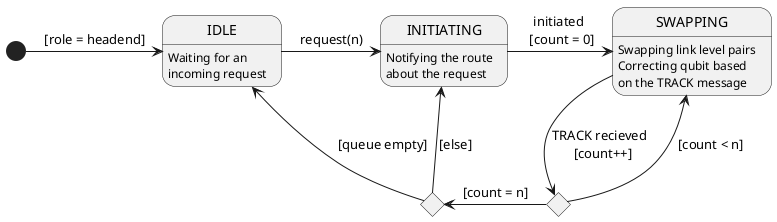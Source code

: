 @startuml network_statemachine

state IDLE: Waiting for an
state IDLE: incoming request

state INITIATING: Notifying the route
state INITIATING: about the request

state SWAPPING: Swapping link level pairs
state SWAPPING: Correcting qubit based
state SWAPPING: on the TRACK message

state corrected <<choice>>
state finished <<choice>>

[*] -> IDLE: [role = headend]
IDLE -> INITIATING: request(n)
INITIATING -> SWAPPING: initiated \n [count = 0]
SWAPPING --> corrected: TRACK recieved \n [count++]
corrected -u-> SWAPPING: [count < n]
corrected -l-> finished: [count = n]
finished -u-> IDLE: [queue empty]
finished -u-> INITIATING: [else]


@enduml